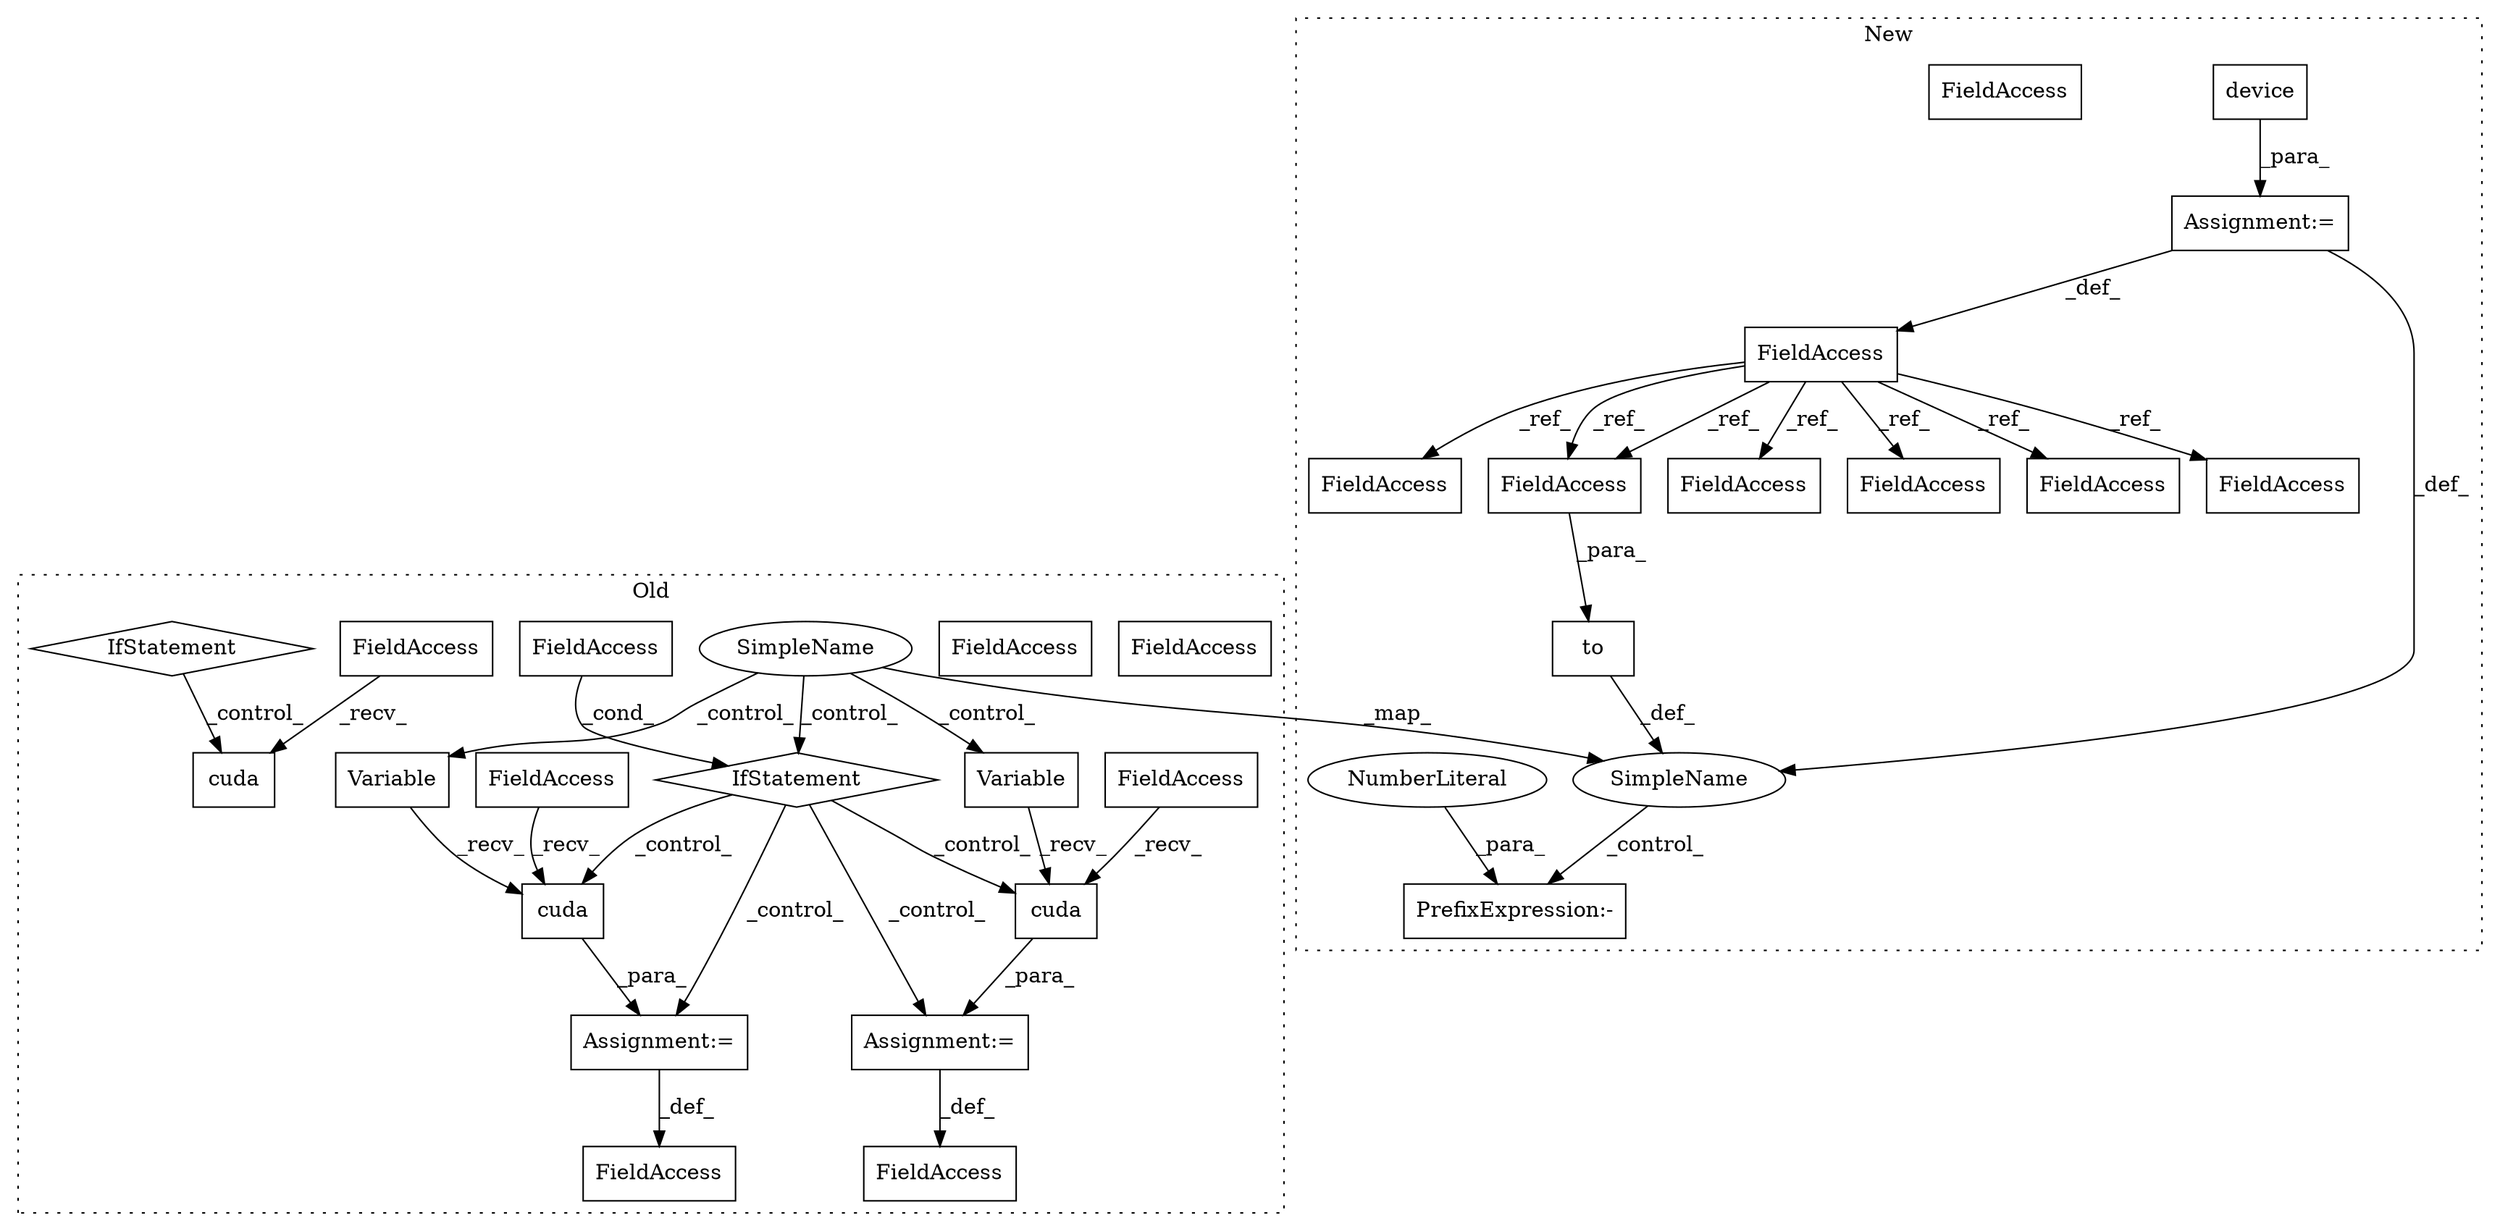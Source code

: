 digraph G {
subgraph cluster0 {
1 [label="Variable" a="32" s="5887,5952" l="9,1" shape="box"];
4 [label="Assignment:=" a="7" s="6101" l="1" shape="box"];
6 [label="IfStatement" a="25" s="6059,6072" l="4,2" shape="diamond"];
7 [label="cuda" a="32" s="6116" l="6" shape="box"];
8 [label="FieldAccess" a="22" s="6102" l="13" shape="box"];
9 [label="cuda" a="32" s="6166" l="6" shape="box"];
10 [label="Variable" a="32" s="5980,6046" l="9,1" shape="box"];
12 [label="FieldAccess" a="22" s="6136" l="14" shape="box"];
13 [label="FieldAccess" a="22" s="6151" l="14" shape="box"];
14 [label="cuda" a="32" s="3623" l="6" shape="box"];
15 [label="FieldAccess" a="22" s="6063" l="4" shape="box"];
16 [label="FieldAccess" a="22" s="3792" l="4" shape="box"];
17 [label="FieldAccess" a="22" s="3615" l="7" shape="box"];
20 [label="FieldAccess" a="22" s="6088" l="13" shape="box"];
25 [label="IfStatement" a="25" s="3590,3603" l="4,2" shape="diamond"];
26 [label="Assignment:=" a="7" s="6150" l="1" shape="box"];
27 [label="SimpleName" a="42" s="4171" l="3" shape="ellipse"];
31 [label="FieldAccess" a="22" s="6063" l="4" shape="box"];
label = "Old";
style="dotted";
}
subgraph cluster1 {
2 [label="device" a="32" s="3195,3228" l="7,1" shape="box"];
3 [label="Assignment:=" a="7" s="3188" l="1" shape="box"];
5 [label="to" a="32" s="3479,3488" l="3,1" shape="box"];
11 [label="FieldAccess" a="22" s="3482" l="6" shape="box"];
18 [label="FieldAccess" a="22" s="3182" l="6" shape="box"];
19 [label="FieldAccess" a="22" s="3558" l="6" shape="box"];
21 [label="FieldAccess" a="22" s="5999" l="6" shape="box"];
22 [label="FieldAccess" a="22" s="5819" l="6" shape="box"];
23 [label="FieldAccess" a="22" s="8012" l="6" shape="box"];
24 [label="FieldAccess" a="22" s="3696" l="6" shape="box"];
28 [label="SimpleName" a="42" s="4072" l="3" shape="ellipse"];
29 [label="PrefixExpression:-" a="38" s="6675" l="1" shape="box"];
30 [label="NumberLiteral" a="34" s="6676" l="1" shape="ellipse"];
32 [label="FieldAccess" a="22" s="3482" l="6" shape="box"];
label = "New";
style="dotted";
}
1 -> 7 [label="_recv_"];
2 -> 3 [label="_para_"];
3 -> 28 [label="_def_"];
3 -> 18 [label="_def_"];
4 -> 20 [label="_def_"];
5 -> 28 [label="_def_"];
6 -> 4 [label="_control_"];
6 -> 9 [label="_control_"];
6 -> 7 [label="_control_"];
6 -> 26 [label="_control_"];
7 -> 4 [label="_para_"];
8 -> 7 [label="_recv_"];
9 -> 26 [label="_para_"];
10 -> 9 [label="_recv_"];
13 -> 9 [label="_recv_"];
17 -> 14 [label="_recv_"];
18 -> 23 [label="_ref_"];
18 -> 22 [label="_ref_"];
18 -> 21 [label="_ref_"];
18 -> 32 [label="_ref_"];
18 -> 32 [label="_ref_"];
18 -> 24 [label="_ref_"];
18 -> 19 [label="_ref_"];
25 -> 14 [label="_control_"];
26 -> 12 [label="_def_"];
27 -> 10 [label="_control_"];
27 -> 6 [label="_control_"];
27 -> 1 [label="_control_"];
27 -> 28 [label="_map_"];
28 -> 29 [label="_control_"];
30 -> 29 [label="_para_"];
31 -> 6 [label="_cond_"];
32 -> 5 [label="_para_"];
}